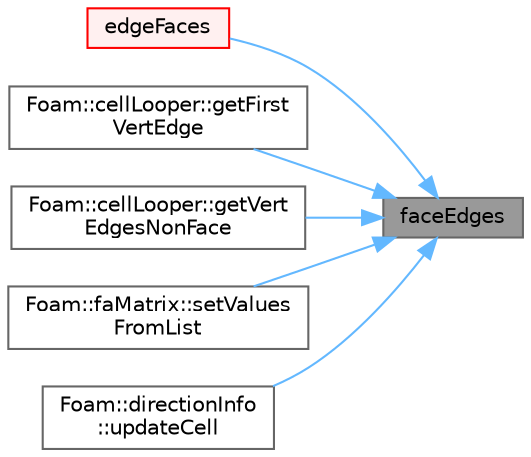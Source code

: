 digraph "faceEdges"
{
 // LATEX_PDF_SIZE
  bgcolor="transparent";
  edge [fontname=Helvetica,fontsize=10,labelfontname=Helvetica,labelfontsize=10];
  node [fontname=Helvetica,fontsize=10,shape=box,height=0.2,width=0.4];
  rankdir="RL";
  Node1 [id="Node000001",label="faceEdges",height=0.2,width=0.4,color="gray40", fillcolor="grey60", style="filled", fontcolor="black",tooltip=" "];
  Node1 -> Node2 [id="edge1_Node000001_Node000002",dir="back",color="steelblue1",style="solid",tooltip=" "];
  Node2 [id="Node000002",label="edgeFaces",height=0.2,width=0.4,color="red", fillcolor="#FFF0F0", style="filled",URL="$classFoam_1_1primitiveMesh.html#ad38ecd2902727a890ebd437731c271c8",tooltip=" "];
  Node1 -> Node8 [id="edge2_Node000001_Node000008",dir="back",color="steelblue1",style="solid",tooltip=" "];
  Node8 [id="Node000008",label="Foam::cellLooper::getFirst\lVertEdge",height=0.2,width=0.4,color="grey40", fillcolor="white", style="filled",URL="$classFoam_1_1cellLooper.html#ab75c3d9ec9300af044556dd27a438feb",tooltip=" "];
  Node1 -> Node9 [id="edge3_Node000001_Node000009",dir="back",color="steelblue1",style="solid",tooltip=" "];
  Node9 [id="Node000009",label="Foam::cellLooper::getVert\lEdgesNonFace",height=0.2,width=0.4,color="grey40", fillcolor="white", style="filled",URL="$classFoam_1_1cellLooper.html#a79f7856b3eb4c8f5aaf3a66a48875581",tooltip=" "];
  Node1 -> Node10 [id="edge4_Node000001_Node000010",dir="back",color="steelblue1",style="solid",tooltip=" "];
  Node10 [id="Node000010",label="Foam::faMatrix::setValues\lFromList",height=0.2,width=0.4,color="grey40", fillcolor="white", style="filled",URL="$classFoam_1_1faMatrix.html#ac6f9bae6c70094af19510e911b238a2b",tooltip=" "];
  Node1 -> Node11 [id="edge5_Node000001_Node000011",dir="back",color="steelblue1",style="solid",tooltip=" "];
  Node11 [id="Node000011",label="Foam::directionInfo\l::updateCell",height=0.2,width=0.4,color="grey40", fillcolor="white", style="filled",URL="$classFoam_1_1directionInfo.html#a77204b39a1795badf6e3b5db01bef0c6",tooltip=" "];
}
